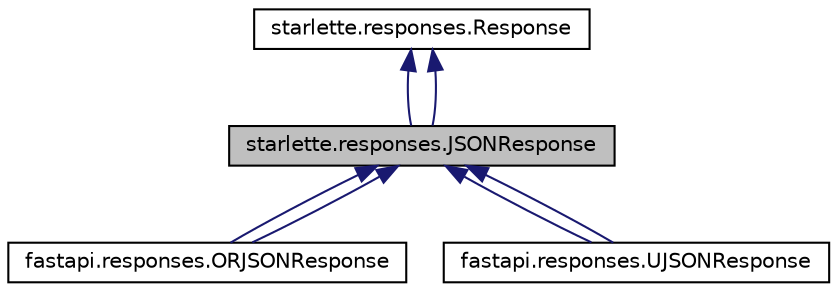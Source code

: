 digraph "starlette.responses.JSONResponse"
{
 // LATEX_PDF_SIZE
  edge [fontname="Helvetica",fontsize="10",labelfontname="Helvetica",labelfontsize="10"];
  node [fontname="Helvetica",fontsize="10",shape=record];
  Node1 [label="starlette.responses.JSONResponse",height=0.2,width=0.4,color="black", fillcolor="grey75", style="filled", fontcolor="black",tooltip=" "];
  Node2 -> Node1 [dir="back",color="midnightblue",fontsize="10",style="solid",fontname="Helvetica"];
  Node2 [label="starlette.responses.Response",height=0.2,width=0.4,color="black", fillcolor="white", style="filled",URL="$classstarlette_1_1responses_1_1Response.html",tooltip=" "];
  Node2 -> Node1 [dir="back",color="midnightblue",fontsize="10",style="solid",fontname="Helvetica"];
  Node1 -> Node3 [dir="back",color="midnightblue",fontsize="10",style="solid",fontname="Helvetica"];
  Node3 [label="fastapi.responses.ORJSONResponse",height=0.2,width=0.4,color="black", fillcolor="white", style="filled",URL="$classfastapi_1_1responses_1_1ORJSONResponse.html",tooltip=" "];
  Node1 -> Node3 [dir="back",color="midnightblue",fontsize="10",style="solid",fontname="Helvetica"];
  Node1 -> Node4 [dir="back",color="midnightblue",fontsize="10",style="solid",fontname="Helvetica"];
  Node4 [label="fastapi.responses.UJSONResponse",height=0.2,width=0.4,color="black", fillcolor="white", style="filled",URL="$classfastapi_1_1responses_1_1UJSONResponse.html",tooltip=" "];
  Node1 -> Node4 [dir="back",color="midnightblue",fontsize="10",style="solid",fontname="Helvetica"];
}
